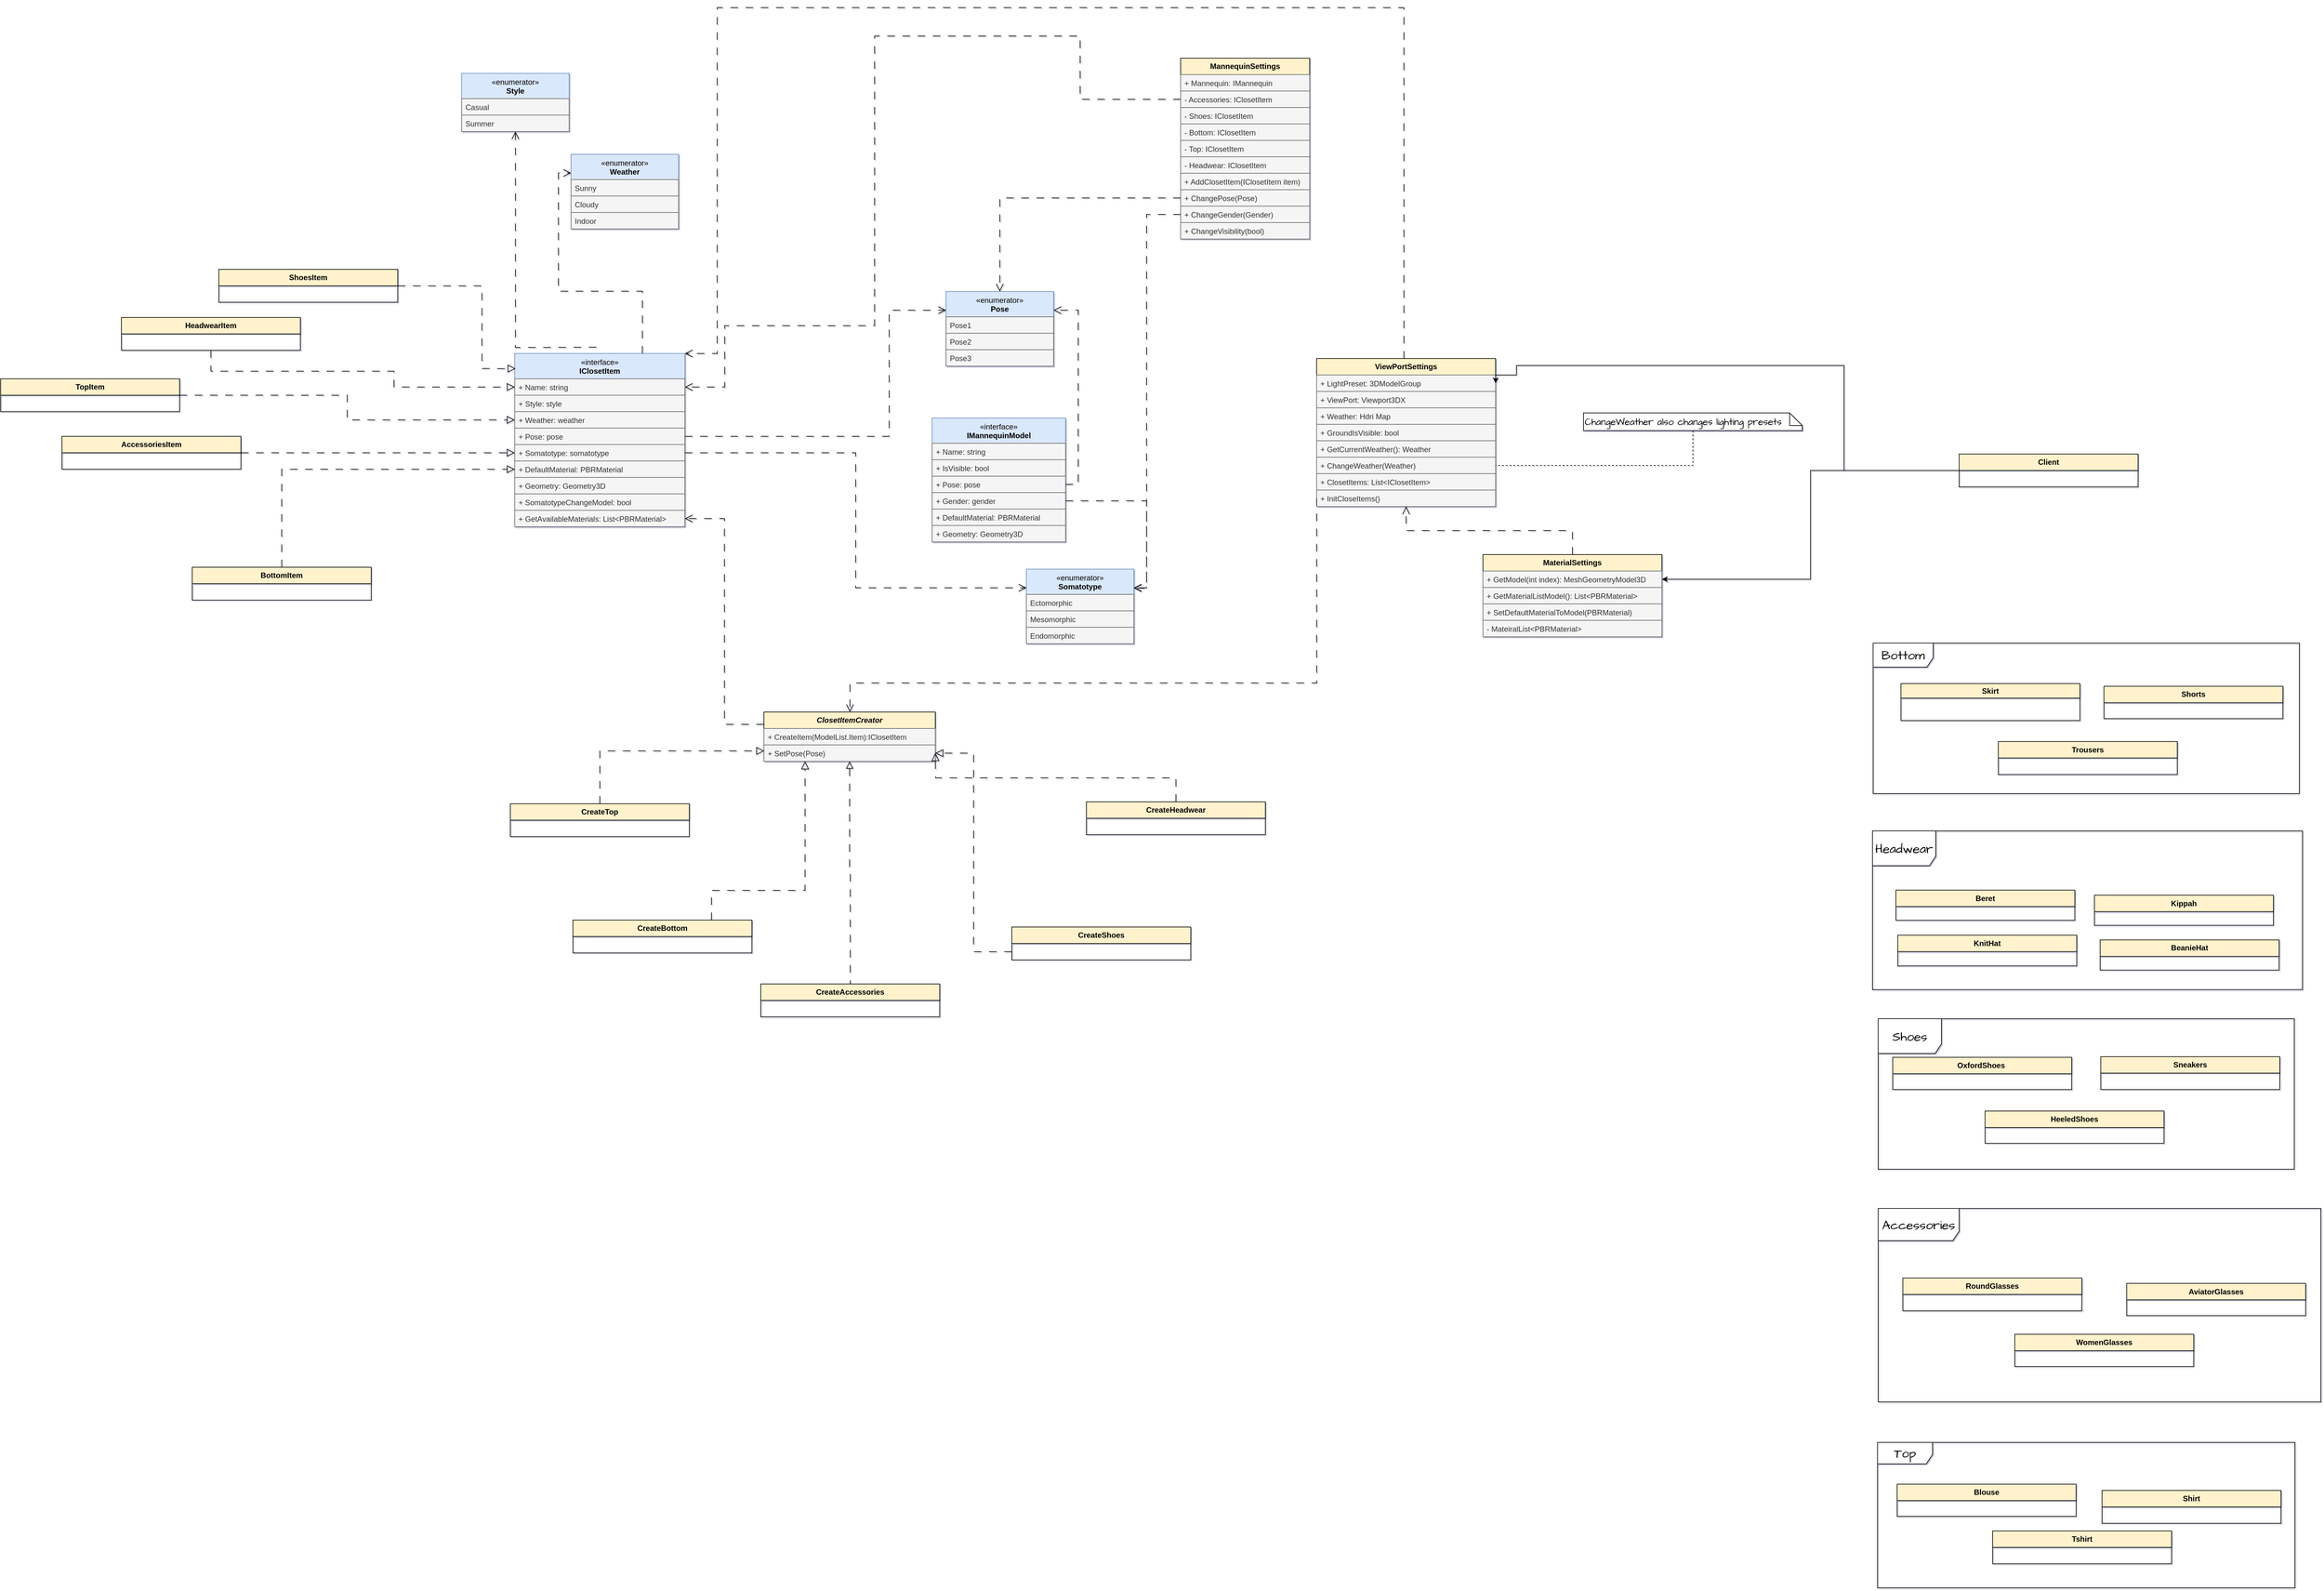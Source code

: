 <mxfile version="18.0.1" type="device"><diagram id="C5RBs43oDa-KdzZeNtuy" name="Page-1"><mxGraphModel dx="2365" dy="2771" grid="0" gridSize="10" guides="1" tooltips="1" connect="1" arrows="1" fold="1" page="1" pageScale="1" pageWidth="827" pageHeight="1169" math="0" shadow="1"><root><mxCell id="WIyWlLk6GJQsqaUBKTNV-0"/><mxCell id="WIyWlLk6GJQsqaUBKTNV-1" parent="WIyWlLk6GJQsqaUBKTNV-0"/><mxCell id="bXPwGOwYbhe5tsHWkETN-20" value="Top" style="shape=umlFrame;whiteSpace=wrap;html=1;pointerEvents=0;hachureGap=4;jiggle=2;curveFitting=1;fontFamily=Architects Daughter;fontSource=https%3A%2F%2Ffonts.googleapis.com%2Fcss%3Ffamily%3DArchitects%2BDaughter;fontSize=20;width=87;height=34;container=1;" parent="WIyWlLk6GJQsqaUBKTNV-1" vertex="1"><mxGeometry x="1653" y="489" width="660" height="230" as="geometry"><mxRectangle x="1653" y="489" width="62" height="28" as="alternateBounds"/></mxGeometry></mxCell><mxCell id="bXPwGOwYbhe5tsHWkETN-6" value="Shirt" style="swimlane;fontStyle=1;childLayout=stackLayout;horizontal=1;startSize=26;fillColor=#fff2cc;horizontalStack=0;resizeParent=1;resizeParentMax=0;resizeLast=0;collapsible=1;marginBottom=0;whiteSpace=wrap;html=1;strokeColor=#000000;rounded=0;curveFitting=1;jiggle=2;" parent="bXPwGOwYbhe5tsHWkETN-20" vertex="1"><mxGeometry x="355" y="76" width="283" height="52" as="geometry"/></mxCell><mxCell id="bXPwGOwYbhe5tsHWkETN-4" value="Blouse" style="swimlane;fontStyle=1;childLayout=stackLayout;horizontal=1;startSize=26;fillColor=#fff2cc;horizontalStack=0;resizeParent=1;resizeParentMax=0;resizeLast=0;collapsible=1;marginBottom=0;whiteSpace=wrap;html=1;strokeColor=#000000;rounded=0;curveFitting=1;jiggle=2;" parent="bXPwGOwYbhe5tsHWkETN-20" vertex="1"><mxGeometry x="31" y="66" width="283" height="51" as="geometry"/></mxCell><mxCell id="6nGw5uT48oFZn6uwhF8p-34" value="Tshirt" style="swimlane;fontStyle=1;childLayout=stackLayout;horizontal=1;startSize=26;fillColor=#fff2cc;horizontalStack=0;resizeParent=1;resizeParentMax=0;resizeLast=0;collapsible=1;marginBottom=0;whiteSpace=wrap;html=1;strokeColor=#000000;rounded=0;curveFitting=1;jiggle=2;" parent="bXPwGOwYbhe5tsHWkETN-20" vertex="1"><mxGeometry x="182" y="140" width="283" height="52" as="geometry"/></mxCell><mxCell id="bXPwGOwYbhe5tsHWkETN-22" value="Headwear" style="shape=umlFrame;whiteSpace=wrap;html=1;pointerEvents=0;hachureGap=4;jiggle=2;curveFitting=1;fontFamily=Architects Daughter;fontSource=https%3A%2F%2Ffonts.googleapis.com%2Fcss%3Ffamily%3DArchitects%2BDaughter;fontSize=20;width=100;height=55;container=1;" parent="WIyWlLk6GJQsqaUBKTNV-1" vertex="1"><mxGeometry x="1645" y="-478" width="680" height="251" as="geometry"><mxRectangle x="1645" y="-478" width="119" height="28" as="alternateBounds"/></mxGeometry></mxCell><mxCell id="bXPwGOwYbhe5tsHWkETN-12" value="Beret" style="swimlane;fontStyle=1;childLayout=stackLayout;horizontal=1;startSize=26;fillColor=#fff2cc;horizontalStack=0;resizeParent=1;resizeParentMax=0;resizeLast=0;collapsible=1;marginBottom=0;whiteSpace=wrap;html=1;strokeColor=#000000;rounded=0;curveFitting=1;jiggle=2;" parent="bXPwGOwYbhe5tsHWkETN-22" vertex="1"><mxGeometry x="37" y="93.657" width="283" height="47.765" as="geometry"/></mxCell><mxCell id="bXPwGOwYbhe5tsHWkETN-15" value="Kippah" style="swimlane;fontStyle=1;childLayout=stackLayout;horizontal=1;startSize=26;fillColor=#fff2cc;horizontalStack=0;resizeParent=1;resizeParentMax=0;resizeLast=0;collapsible=1;marginBottom=0;whiteSpace=wrap;html=1;strokeColor=#000000;rounded=0;curveFitting=1;jiggle=2;" parent="bXPwGOwYbhe5tsHWkETN-22" vertex="1"><mxGeometry x="351" y="101.618" width="283" height="47.765" as="geometry"/></mxCell><mxCell id="bXPwGOwYbhe5tsHWkETN-14" value="BeanieHat" style="swimlane;fontStyle=1;childLayout=stackLayout;horizontal=1;startSize=26;fillColor=#fff2cc;horizontalStack=0;resizeParent=1;resizeParentMax=0;resizeLast=0;collapsible=1;marginBottom=0;whiteSpace=wrap;html=1;strokeColor=#000000;rounded=0;curveFitting=1;jiggle=2;" parent="bXPwGOwYbhe5tsHWkETN-22" vertex="1"><mxGeometry x="360" y="172.328" width="283" height="47.765" as="geometry"/></mxCell><mxCell id="bXPwGOwYbhe5tsHWkETN-13" value="KnitHat" style="swimlane;fontStyle=1;childLayout=stackLayout;horizontal=1;startSize=26;fillColor=#fff2cc;horizontalStack=0;resizeParent=1;resizeParentMax=0;resizeLast=0;collapsible=1;marginBottom=0;whiteSpace=wrap;html=1;strokeColor=#000000;rounded=0;curveFitting=1;jiggle=2;" parent="bXPwGOwYbhe5tsHWkETN-22" vertex="1"><mxGeometry x="40" y="164.836" width="283" height="48.701" as="geometry"/></mxCell><mxCell id="i2zaKPNghCUGPUHg-qWy-0" value="Shoes" style="shape=umlFrame;whiteSpace=wrap;html=1;pointerEvents=0;hachureGap=4;jiggle=2;curveFitting=1;fontFamily=Architects Daughter;fontSource=https%3A%2F%2Ffonts.googleapis.com%2Fcss%3Ffamily%3DArchitects%2BDaughter;fontSize=20;width=100;height=55;container=1;" parent="WIyWlLk6GJQsqaUBKTNV-1" vertex="1"><mxGeometry x="1654" y="-181" width="658" height="238" as="geometry"><mxRectangle x="1654" y="-181" width="82" height="28" as="alternateBounds"/></mxGeometry></mxCell><mxCell id="bXPwGOwYbhe5tsHWkETN-17" value="OxfordShoes&amp;nbsp;" style="swimlane;fontStyle=1;childLayout=stackLayout;horizontal=1;startSize=26;fillColor=#fff2cc;horizontalStack=0;resizeParent=1;resizeParentMax=0;resizeLast=0;collapsible=1;marginBottom=0;whiteSpace=wrap;html=1;strokeColor=#000000;rounded=0;curveFitting=1;jiggle=2;" parent="i2zaKPNghCUGPUHg-qWy-0" vertex="1"><mxGeometry x="23" y="61" width="283" height="51" as="geometry"/></mxCell><mxCell id="bXPwGOwYbhe5tsHWkETN-10" value="HeeledShoes" style="swimlane;fontStyle=1;childLayout=stackLayout;horizontal=1;startSize=26;fillColor=#fff2cc;horizontalStack=0;resizeParent=1;resizeParentMax=0;resizeLast=0;collapsible=1;marginBottom=0;whiteSpace=wrap;html=1;strokeColor=#000000;rounded=0;curveFitting=1;jiggle=2;" parent="i2zaKPNghCUGPUHg-qWy-0" vertex="1"><mxGeometry x="169" y="146" width="283" height="51" as="geometry"/></mxCell><mxCell id="bXPwGOwYbhe5tsHWkETN-16" value="Sneakers" style="swimlane;fontStyle=1;childLayout=stackLayout;horizontal=1;startSize=26;fillColor=#fff2cc;horizontalStack=0;resizeParent=1;resizeParentMax=0;resizeLast=0;collapsible=1;marginBottom=0;whiteSpace=wrap;html=1;strokeColor=#000000;rounded=0;curveFitting=1;jiggle=2;" parent="i2zaKPNghCUGPUHg-qWy-0" vertex="1"><mxGeometry x="352" y="60" width="283" height="52" as="geometry"/></mxCell><mxCell id="i2zaKPNghCUGPUHg-qWy-1" value="Accessories" style="shape=umlFrame;whiteSpace=wrap;html=1;pointerEvents=0;hachureGap=4;jiggle=2;curveFitting=1;fontFamily=Architects Daughter;fontSource=https%3A%2F%2Ffonts.googleapis.com%2Fcss%3Ffamily%3DArchitects%2BDaughter;fontSize=20;width=128;height=51;container=1;" parent="WIyWlLk6GJQsqaUBKTNV-1" vertex="1"><mxGeometry x="1654" y="119" width="700" height="306" as="geometry"><mxRectangle x="1654" y="119" width="142" height="28" as="alternateBounds"/></mxGeometry></mxCell><mxCell id="bXPwGOwYbhe5tsHWkETN-18" value="AviatorGlasses" style="swimlane;fontStyle=1;childLayout=stackLayout;horizontal=1;startSize=26;fillColor=#fff2cc;horizontalStack=0;resizeParent=1;resizeParentMax=0;resizeLast=0;collapsible=1;marginBottom=0;whiteSpace=wrap;html=1;strokeColor=#000000;rounded=0;curveFitting=1;jiggle=2;" parent="i2zaKPNghCUGPUHg-qWy-1" vertex="1"><mxGeometry x="393" y="118.5" width="283" height="51" as="geometry"/></mxCell><mxCell id="bXPwGOwYbhe5tsHWkETN-19" value="RoundGlasses" style="swimlane;fontStyle=1;childLayout=stackLayout;horizontal=1;startSize=26;fillColor=#fff2cc;horizontalStack=0;resizeParent=1;resizeParentMax=0;resizeLast=0;collapsible=1;marginBottom=0;whiteSpace=wrap;html=1;strokeColor=#000000;rounded=0;curveFitting=1;jiggle=2;" parent="i2zaKPNghCUGPUHg-qWy-1" vertex="1"><mxGeometry x="39" y="110" width="283" height="52" as="geometry"/></mxCell><mxCell id="bXPwGOwYbhe5tsHWkETN-11" value="WomenGlasses" style="swimlane;fontStyle=1;childLayout=stackLayout;horizontal=1;startSize=26;fillColor=#fff2cc;horizontalStack=0;resizeParent=1;resizeParentMax=0;resizeLast=0;collapsible=1;marginBottom=0;whiteSpace=wrap;html=1;strokeColor=#000000;rounded=0;curveFitting=1;jiggle=2;" parent="i2zaKPNghCUGPUHg-qWy-1" vertex="1"><mxGeometry x="216" y="199" width="283" height="51" as="geometry"/></mxCell><mxCell id="bXPwGOwYbhe5tsHWkETN-21" value="Bottom" style="shape=umlFrame;whiteSpace=wrap;html=1;pointerEvents=0;hachureGap=4;jiggle=2;curveFitting=1;fontFamily=Architects Daughter;fontSource=https%3A%2F%2Ffonts.googleapis.com%2Fcss%3Ffamily%3DArchitects%2BDaughter;fontSize=20;width=95;height=38;container=1;" parent="WIyWlLk6GJQsqaUBKTNV-1" vertex="1"><mxGeometry x="1646" y="-775" width="674" height="238" as="geometry"><mxRectangle x="1646" y="-775" width="95" height="28" as="alternateBounds"/></mxGeometry></mxCell><mxCell id="6nGw5uT48oFZn6uwhF8p-38" value="Skirt" style="swimlane;fontStyle=1;childLayout=stackLayout;horizontal=1;startSize=23;fillColor=#fff2cc;horizontalStack=0;resizeParent=1;resizeParentMax=0;resizeLast=0;collapsible=1;marginBottom=0;whiteSpace=wrap;html=1;strokeColor=#000000;rounded=0;curveFitting=1;jiggle=2;" parent="bXPwGOwYbhe5tsHWkETN-21" vertex="1"><mxGeometry x="44" y="64" width="283" height="58.51" as="geometry"/></mxCell><mxCell id="bXPwGOwYbhe5tsHWkETN-1" value="Shorts" style="swimlane;fontStyle=1;childLayout=stackLayout;horizontal=1;startSize=26;fillColor=#fff2cc;horizontalStack=0;resizeParent=1;resizeParentMax=0;resizeLast=0;collapsible=1;marginBottom=0;whiteSpace=wrap;html=1;strokeColor=#000000;rounded=0;curveFitting=1;jiggle=2;" parent="bXPwGOwYbhe5tsHWkETN-21" vertex="1"><mxGeometry x="365" y="68.287" width="283" height="51.215" as="geometry"/></mxCell><mxCell id="bXPwGOwYbhe5tsHWkETN-8" value="Trousers" style="swimlane;fontStyle=1;childLayout=stackLayout;horizontal=1;startSize=26;fillColor=#fff2cc;horizontalStack=0;resizeParent=1;resizeParentMax=0;resizeLast=0;collapsible=1;marginBottom=0;whiteSpace=wrap;html=1;strokeColor=#000000;rounded=0;curveFitting=1;jiggle=2;" parent="bXPwGOwYbhe5tsHWkETN-21" vertex="1"><mxGeometry x="198" y="155.654" width="283" height="52.219" as="geometry"/></mxCell><mxCell id="nQiGoIswiCYzwuLaW1Vb-15" value="&lt;span style=&quot;font-weight: normal;&quot;&gt;«interface»&lt;br&gt;&lt;/span&gt;IClosetItem" style="swimlane;fontStyle=1;align=center;verticalAlign=top;childLayout=stackLayout;horizontal=1;startSize=40;horizontalStack=0;resizeParent=1;resizeParentMax=0;resizeLast=0;collapsible=1;marginBottom=0;whiteSpace=wrap;html=1;fillColor=#dae8fc;strokeColor=#6c8ebf;rounded=0;curveFitting=1;jiggle=2;" parent="WIyWlLk6GJQsqaUBKTNV-1" vertex="1"><mxGeometry x="-502" y="-1233" width="269" height="274" as="geometry"/></mxCell><mxCell id="nQiGoIswiCYzwuLaW1Vb-16" value="+ Name: string" style="text;strokeColor=#666666;fillColor=#f5f5f5;align=left;verticalAlign=top;spacingLeft=4;spacingRight=4;overflow=hidden;rotatable=0;points=[[0,0.5],[1,0.5]];portConstraint=eastwest;whiteSpace=wrap;html=1;fontColor=#333333;rounded=0;curveFitting=1;jiggle=2;" parent="nQiGoIswiCYzwuLaW1Vb-15" vertex="1"><mxGeometry y="40" width="269" height="26" as="geometry"/></mxCell><mxCell id="nQiGoIswiCYzwuLaW1Vb-21" value="+ Style: style" style="text;strokeColor=#666666;fillColor=#f5f5f5;align=left;verticalAlign=top;spacingLeft=4;spacingRight=4;overflow=hidden;rotatable=0;points=[[0,0.5],[1,0.5]];portConstraint=eastwest;whiteSpace=wrap;html=1;fontColor=#333333;rounded=0;curveFitting=1;jiggle=2;" parent="nQiGoIswiCYzwuLaW1Vb-15" vertex="1"><mxGeometry y="66" width="269" height="26" as="geometry"/></mxCell><mxCell id="nQiGoIswiCYzwuLaW1Vb-22" value="+ Weather: weather" style="text;strokeColor=#666666;fillColor=#f5f5f5;align=left;verticalAlign=top;spacingLeft=4;spacingRight=4;overflow=hidden;rotatable=0;points=[[0,0.5],[1,0.5]];portConstraint=eastwest;whiteSpace=wrap;html=1;fontColor=#333333;rounded=0;curveFitting=1;jiggle=2;" parent="nQiGoIswiCYzwuLaW1Vb-15" vertex="1"><mxGeometry y="92" width="269" height="26" as="geometry"/></mxCell><mxCell id="jHjDAtGt_7D8QWrvtiVe-77" value="+ Pose: pose" style="text;strokeColor=#666666;fillColor=#f5f5f5;align=left;verticalAlign=top;spacingLeft=4;spacingRight=4;overflow=hidden;rotatable=0;points=[[0,0.5],[1,0.5]];portConstraint=eastwest;whiteSpace=wrap;html=1;fontColor=#333333;rounded=0;curveFitting=1;jiggle=2;" parent="nQiGoIswiCYzwuLaW1Vb-15" vertex="1"><mxGeometry y="118" width="269" height="26" as="geometry"/></mxCell><mxCell id="jHjDAtGt_7D8QWrvtiVe-79" value="+ Somatotype: somatotype" style="text;strokeColor=#666666;fillColor=#f5f5f5;align=left;verticalAlign=top;spacingLeft=4;spacingRight=4;overflow=hidden;rotatable=0;points=[[0,0.5],[1,0.5]];portConstraint=eastwest;whiteSpace=wrap;html=1;fontColor=#333333;rounded=0;curveFitting=1;jiggle=2;" parent="nQiGoIswiCYzwuLaW1Vb-15" vertex="1"><mxGeometry y="144" width="269" height="26" as="geometry"/></mxCell><mxCell id="nQiGoIswiCYzwuLaW1Vb-19" value="+ DefaultMaterial: PBRMaterial" style="text;strokeColor=#666666;fillColor=#f5f5f5;align=left;verticalAlign=top;spacingLeft=4;spacingRight=4;overflow=hidden;rotatable=0;points=[[0,0.5],[1,0.5]];portConstraint=eastwest;whiteSpace=wrap;html=1;fontColor=#333333;rounded=0;curveFitting=1;jiggle=2;" parent="nQiGoIswiCYzwuLaW1Vb-15" vertex="1"><mxGeometry y="170" width="269" height="26" as="geometry"/></mxCell><mxCell id="nQiGoIswiCYzwuLaW1Vb-20" value="+ Geometry: Geometry3D" style="text;strokeColor=#666666;fillColor=#f5f5f5;align=left;verticalAlign=top;spacingLeft=4;spacingRight=4;overflow=hidden;rotatable=0;points=[[0,0.5],[1,0.5]];portConstraint=eastwest;whiteSpace=wrap;html=1;fontColor=#333333;rounded=0;curveFitting=1;jiggle=2;" parent="nQiGoIswiCYzwuLaW1Vb-15" vertex="1"><mxGeometry y="196" width="269" height="26" as="geometry"/></mxCell><mxCell id="sCuKNBPoir9cE6dmynwa-1" value="+ SomatotypeChangeModel: bool" style="text;strokeColor=#666666;fillColor=#f5f5f5;align=left;verticalAlign=top;spacingLeft=4;spacingRight=4;overflow=hidden;rotatable=0;points=[[0,0.5],[1,0.5]];portConstraint=eastwest;whiteSpace=wrap;html=1;fontColor=#333333;rounded=0;curveFitting=1;jiggle=2;" parent="nQiGoIswiCYzwuLaW1Vb-15" vertex="1"><mxGeometry y="222" width="269" height="26" as="geometry"/></mxCell><mxCell id="sCuKNBPoir9cE6dmynwa-0" value="+ GetAvailableMaterials: List&amp;lt;PBRMaterial&amp;gt;" style="text;strokeColor=#666666;fillColor=#f5f5f5;align=left;verticalAlign=top;spacingLeft=4;spacingRight=4;overflow=hidden;rotatable=0;points=[[0,0.5],[1,0.5]];portConstraint=eastwest;whiteSpace=wrap;html=1;fontColor=#333333;rounded=0;curveFitting=1;jiggle=2;" parent="nQiGoIswiCYzwuLaW1Vb-15" vertex="1"><mxGeometry y="248" width="269" height="26" as="geometry"/></mxCell><mxCell id="nQiGoIswiCYzwuLaW1Vb-32" value="&lt;span style=&quot;font-weight: normal;&quot;&gt;«interface»&lt;br&gt;&lt;/span&gt;IMannequinModel" style="swimlane;fontStyle=1;align=center;verticalAlign=top;childLayout=stackLayout;horizontal=1;startSize=40;horizontalStack=0;resizeParent=1;resizeParentMax=0;resizeLast=0;collapsible=1;marginBottom=0;whiteSpace=wrap;html=1;fillColor=#dae8fc;strokeColor=#6c8ebf;rounded=0;curveFitting=1;jiggle=2;" parent="WIyWlLk6GJQsqaUBKTNV-1" vertex="1"><mxGeometry x="158" y="-1131" width="211" height="196" as="geometry"/></mxCell><mxCell id="nQiGoIswiCYzwuLaW1Vb-33" value="+ Name: string" style="text;strokeColor=#666666;fillColor=#f5f5f5;align=left;verticalAlign=top;spacingLeft=4;spacingRight=4;overflow=hidden;rotatable=0;points=[[0,0.5],[1,0.5]];portConstraint=eastwest;whiteSpace=wrap;html=1;fontColor=#333333;rounded=0;curveFitting=1;jiggle=2;" parent="nQiGoIswiCYzwuLaW1Vb-32" vertex="1"><mxGeometry y="40" width="211" height="26" as="geometry"/></mxCell><mxCell id="jHjDAtGt_7D8QWrvtiVe-72" value="+ IsVisible: bool" style="text;strokeColor=#666666;fillColor=#f5f5f5;align=left;verticalAlign=top;spacingLeft=4;spacingRight=4;overflow=hidden;rotatable=0;points=[[0,0.5],[1,0.5]];portConstraint=eastwest;whiteSpace=wrap;html=1;fontColor=#333333;rounded=0;curveFitting=1;jiggle=2;" parent="nQiGoIswiCYzwuLaW1Vb-32" vertex="1"><mxGeometry y="66" width="211" height="26" as="geometry"/></mxCell><mxCell id="jHjDAtGt_7D8QWrvtiVe-78" value="+ Pose: pose" style="text;strokeColor=#666666;fillColor=#f5f5f5;align=left;verticalAlign=top;spacingLeft=4;spacingRight=4;overflow=hidden;rotatable=0;points=[[0,0.5],[1,0.5]];portConstraint=eastwest;whiteSpace=wrap;html=1;fontColor=#333333;rounded=0;curveFitting=1;jiggle=2;" parent="nQiGoIswiCYzwuLaW1Vb-32" vertex="1"><mxGeometry y="92" width="211" height="26" as="geometry"/></mxCell><mxCell id="nQiGoIswiCYzwuLaW1Vb-39" value="+ Gender: gender" style="text;strokeColor=#666666;fillColor=#f5f5f5;align=left;verticalAlign=top;spacingLeft=4;spacingRight=4;overflow=hidden;rotatable=0;points=[[0,0.5],[1,0.5]];portConstraint=eastwest;whiteSpace=wrap;html=1;fontColor=#333333;rounded=0;curveFitting=1;jiggle=2;" parent="nQiGoIswiCYzwuLaW1Vb-32" vertex="1"><mxGeometry y="118" width="211" height="26" as="geometry"/></mxCell><mxCell id="6nGw5uT48oFZn6uwhF8p-19" value="+ DefaultMaterial: PBRMaterial" style="text;strokeColor=#666666;fillColor=#f5f5f5;align=left;verticalAlign=top;spacingLeft=4;spacingRight=4;overflow=hidden;rotatable=0;points=[[0,0.5],[1,0.5]];portConstraint=eastwest;whiteSpace=wrap;html=1;fontColor=#333333;rounded=0;curveFitting=1;jiggle=2;" parent="nQiGoIswiCYzwuLaW1Vb-32" vertex="1"><mxGeometry y="144" width="211" height="26" as="geometry"/></mxCell><mxCell id="6nGw5uT48oFZn6uwhF8p-18" value="+ Geometry: Geometry3D" style="text;strokeColor=#666666;fillColor=#f5f5f5;align=left;verticalAlign=top;spacingLeft=4;spacingRight=4;overflow=hidden;rotatable=0;points=[[0,0.5],[1,0.5]];portConstraint=eastwest;whiteSpace=wrap;html=1;fontColor=#333333;rounded=0;curveFitting=1;jiggle=2;" parent="nQiGoIswiCYzwuLaW1Vb-32" vertex="1"><mxGeometry y="170" width="211" height="26" as="geometry"/></mxCell><mxCell id="nQiGoIswiCYzwuLaW1Vb-40" value="&lt;span style=&quot;font-weight: normal;&quot;&gt;«enumerator»&lt;br&gt;&lt;/span&gt;Somatotype" style="swimlane;fontStyle=1;align=center;verticalAlign=top;childLayout=stackLayout;horizontal=1;startSize=40;horizontalStack=0;resizeParent=1;resizeParentMax=0;resizeLast=0;collapsible=1;marginBottom=0;whiteSpace=wrap;html=1;fillColor=#dae8fc;strokeColor=#6c8ebf;rounded=0;curveFitting=1;jiggle=2;" parent="WIyWlLk6GJQsqaUBKTNV-1" vertex="1"><mxGeometry x="307" y="-892" width="170" height="118" as="geometry"/></mxCell><mxCell id="nQiGoIswiCYzwuLaW1Vb-41" value="Ectomorphic" style="text;strokeColor=#666666;fillColor=#f5f5f5;align=left;verticalAlign=top;spacingLeft=4;spacingRight=4;overflow=hidden;rotatable=0;points=[[0,0.5],[1,0.5]];portConstraint=eastwest;whiteSpace=wrap;html=1;fontColor=#333333;rounded=0;curveFitting=1;jiggle=2;" parent="nQiGoIswiCYzwuLaW1Vb-40" vertex="1"><mxGeometry y="40" width="170" height="26" as="geometry"/></mxCell><mxCell id="nQiGoIswiCYzwuLaW1Vb-43" value="Mesomorphic" style="text;strokeColor=#666666;fillColor=#f5f5f5;align=left;verticalAlign=top;spacingLeft=4;spacingRight=4;overflow=hidden;rotatable=0;points=[[0,0.5],[1,0.5]];portConstraint=eastwest;whiteSpace=wrap;html=1;fontColor=#333333;rounded=0;curveFitting=1;jiggle=2;" parent="nQiGoIswiCYzwuLaW1Vb-40" vertex="1"><mxGeometry y="66" width="170" height="26" as="geometry"/></mxCell><mxCell id="nQiGoIswiCYzwuLaW1Vb-44" value="Endomorphic" style="text;strokeColor=#666666;fillColor=#f5f5f5;align=left;verticalAlign=top;spacingLeft=4;spacingRight=4;overflow=hidden;rotatable=0;points=[[0,0.5],[1,0.5]];portConstraint=eastwest;whiteSpace=wrap;html=1;fontColor=#333333;rounded=0;curveFitting=1;jiggle=2;" parent="nQiGoIswiCYzwuLaW1Vb-40" vertex="1"><mxGeometry y="92" width="170" height="26" as="geometry"/></mxCell><mxCell id="jHjDAtGt_7D8QWrvtiVe-73" value="&lt;span style=&quot;font-weight: normal;&quot;&gt;«enumerator»&lt;br&gt;&lt;/span&gt;Pose" style="swimlane;fontStyle=1;align=center;verticalAlign=top;childLayout=stackLayout;horizontal=1;startSize=40;horizontalStack=0;resizeParent=1;resizeParentMax=0;resizeLast=0;collapsible=1;marginBottom=0;whiteSpace=wrap;html=1;fillColor=#dae8fc;strokeColor=#6c8ebf;rounded=0;curveFitting=1;jiggle=2;" parent="WIyWlLk6GJQsqaUBKTNV-1" vertex="1"><mxGeometry x="180" y="-1331" width="170" height="118" as="geometry"/></mxCell><mxCell id="jHjDAtGt_7D8QWrvtiVe-74" value="Pose1" style="text;strokeColor=#666666;fillColor=#f5f5f5;align=left;verticalAlign=top;spacingLeft=4;spacingRight=4;overflow=hidden;rotatable=0;points=[[0,0.5],[1,0.5]];portConstraint=eastwest;whiteSpace=wrap;html=1;fontColor=#333333;rounded=0;curveFitting=1;jiggle=2;" parent="jHjDAtGt_7D8QWrvtiVe-73" vertex="1"><mxGeometry y="40" width="170" height="26" as="geometry"/></mxCell><mxCell id="jHjDAtGt_7D8QWrvtiVe-75" value="Pose2" style="text;strokeColor=#666666;fillColor=#f5f5f5;align=left;verticalAlign=top;spacingLeft=4;spacingRight=4;overflow=hidden;rotatable=0;points=[[0,0.5],[1,0.5]];portConstraint=eastwest;whiteSpace=wrap;html=1;fontColor=#333333;rounded=0;curveFitting=1;jiggle=2;" parent="jHjDAtGt_7D8QWrvtiVe-73" vertex="1"><mxGeometry y="66" width="170" height="26" as="geometry"/></mxCell><mxCell id="jHjDAtGt_7D8QWrvtiVe-76" value="Pose3&lt;br&gt;" style="text;strokeColor=#666666;fillColor=#f5f5f5;align=left;verticalAlign=top;spacingLeft=4;spacingRight=4;overflow=hidden;rotatable=0;points=[[0,0.5],[1,0.5]];portConstraint=eastwest;whiteSpace=wrap;html=1;fontColor=#333333;rounded=0;curveFitting=1;jiggle=2;" parent="jHjDAtGt_7D8QWrvtiVe-73" vertex="1"><mxGeometry y="92" width="170" height="26" as="geometry"/></mxCell><mxCell id="6nGw5uT48oFZn6uwhF8p-32" style="edgeStyle=orthogonalEdgeStyle;rounded=0;hachureGap=4;jiggle=2;curveFitting=1;orthogonalLoop=1;jettySize=auto;html=1;fontFamily=Architects Daughter;fontSource=https%3A%2F%2Ffonts.googleapis.com%2Fcss%3Ffamily%3DArchitects%2BDaughter;fontSize=16;endArrow=open;dashed=1;endFill=0;endSize=10;dashPattern=12 12;targetPerimeterSpacing=0;" parent="WIyWlLk6GJQsqaUBKTNV-1" target="sCuKNBPoir9cE6dmynwa-11" edge="1"><mxGeometry relative="1" as="geometry"><mxPoint x="-373" y="-1243" as="sourcePoint"/></mxGeometry></mxCell><mxCell id="sCuKNBPoir9cE6dmynwa-11" value="&lt;span style=&quot;font-weight: normal;&quot;&gt;«enumerator»&lt;br&gt;&lt;/span&gt;Style" style="swimlane;fontStyle=1;align=center;verticalAlign=top;childLayout=stackLayout;horizontal=1;startSize=40;horizontalStack=0;resizeParent=1;resizeParentMax=0;resizeLast=0;collapsible=1;marginBottom=0;whiteSpace=wrap;html=1;fillColor=#dae8fc;strokeColor=#6c8ebf;rounded=0;curveFitting=1;jiggle=2;" parent="WIyWlLk6GJQsqaUBKTNV-1" vertex="1"><mxGeometry x="-586" y="-1676" width="170" height="92" as="geometry"/></mxCell><mxCell id="sCuKNBPoir9cE6dmynwa-12" value="Casual" style="text;strokeColor=#666666;fillColor=#f5f5f5;align=left;verticalAlign=top;spacingLeft=4;spacingRight=4;overflow=hidden;rotatable=0;points=[[0,0.5],[1,0.5]];portConstraint=eastwest;whiteSpace=wrap;html=1;fontColor=#333333;rounded=0;curveFitting=1;jiggle=2;" parent="sCuKNBPoir9cE6dmynwa-11" vertex="1"><mxGeometry y="40" width="170" height="26" as="geometry"/></mxCell><mxCell id="sCuKNBPoir9cE6dmynwa-13" value="Summer" style="text;strokeColor=#666666;fillColor=#f5f5f5;align=left;verticalAlign=top;spacingLeft=4;spacingRight=4;overflow=hidden;rotatable=0;points=[[0,0.5],[1,0.5]];portConstraint=eastwest;whiteSpace=wrap;html=1;fontColor=#333333;rounded=0;curveFitting=1;jiggle=2;" parent="sCuKNBPoir9cE6dmynwa-11" vertex="1"><mxGeometry y="66" width="170" height="26" as="geometry"/></mxCell><mxCell id="nQiGoIswiCYzwuLaW1Vb-45" style="edgeStyle=orthogonalEdgeStyle;rounded=0;orthogonalLoop=1;jettySize=auto;html=1;entryX=1;entryY=0.25;entryDx=0;entryDy=0;dashed=1;endArrow=open;endFill=0;endSize=10;curveFitting=1;jiggle=2;fontSize=16;fontFamily=Architects Daughter;hachureGap=4;fontSource=https%3A%2F%2Ffonts.googleapis.com%2Fcss%3Ffamily%3DArchitects%2BDaughter;dashPattern=12 12;targetPerimeterSpacing=0;" parent="WIyWlLk6GJQsqaUBKTNV-1" source="nQiGoIswiCYzwuLaW1Vb-39" target="nQiGoIswiCYzwuLaW1Vb-40" edge="1"><mxGeometry relative="1" as="geometry"/></mxCell><mxCell id="jHjDAtGt_7D8QWrvtiVe-1" value="MannequinSettings" style="swimlane;fontStyle=1;childLayout=stackLayout;horizontal=1;startSize=26;fillColor=#fff2cc;horizontalStack=0;resizeParent=1;resizeParentMax=0;resizeLast=0;collapsible=1;marginBottom=0;whiteSpace=wrap;html=1;strokeColor=#000000;rounded=0;curveFitting=1;jiggle=2;" parent="WIyWlLk6GJQsqaUBKTNV-1" vertex="1"><mxGeometry x="551" y="-1700" width="204" height="286" as="geometry"/></mxCell><mxCell id="jHjDAtGt_7D8QWrvtiVe-2" value="+ Mannequin: IMannequin" style="text;strokeColor=#666666;fillColor=#f5f5f5;align=left;verticalAlign=top;spacingLeft=4;spacingRight=4;overflow=hidden;rotatable=0;points=[[0,0.5],[1,0.5]];portConstraint=eastwest;whiteSpace=wrap;html=1;fontColor=#333333;rounded=0;curveFitting=1;jiggle=2;" parent="jHjDAtGt_7D8QWrvtiVe-1" vertex="1"><mxGeometry y="26" width="204" height="26" as="geometry"/></mxCell><mxCell id="nQiGoIswiCYzwuLaW1Vb-50" value="- Accessories: IClosetItem" style="text;strokeColor=#666666;fillColor=#f5f5f5;align=left;verticalAlign=top;spacingLeft=4;spacingRight=4;overflow=hidden;rotatable=0;points=[[0,0.5],[1,0.5]];portConstraint=eastwest;whiteSpace=wrap;html=1;fontColor=#333333;rounded=0;curveFitting=1;jiggle=2;" parent="jHjDAtGt_7D8QWrvtiVe-1" vertex="1"><mxGeometry y="52" width="204" height="26" as="geometry"/></mxCell><mxCell id="nQiGoIswiCYzwuLaW1Vb-49" value="- Shoes: IClosetItem" style="text;strokeColor=#666666;fillColor=#f5f5f5;align=left;verticalAlign=top;spacingLeft=4;spacingRight=4;overflow=hidden;rotatable=0;points=[[0,0.5],[1,0.5]];portConstraint=eastwest;whiteSpace=wrap;html=1;fontColor=#333333;rounded=0;curveFitting=1;jiggle=2;" parent="jHjDAtGt_7D8QWrvtiVe-1" vertex="1"><mxGeometry y="78" width="204" height="26" as="geometry"/></mxCell><mxCell id="nQiGoIswiCYzwuLaW1Vb-48" value="- Bottom: IClosetItem" style="text;strokeColor=#666666;fillColor=#f5f5f5;align=left;verticalAlign=top;spacingLeft=4;spacingRight=4;overflow=hidden;rotatable=0;points=[[0,0.5],[1,0.5]];portConstraint=eastwest;whiteSpace=wrap;html=1;fontColor=#333333;rounded=0;curveFitting=1;jiggle=2;" parent="jHjDAtGt_7D8QWrvtiVe-1" vertex="1"><mxGeometry y="104" width="204" height="26" as="geometry"/></mxCell><mxCell id="nQiGoIswiCYzwuLaW1Vb-47" value="- Top: IClosetItem" style="text;strokeColor=#666666;fillColor=#f5f5f5;align=left;verticalAlign=top;spacingLeft=4;spacingRight=4;overflow=hidden;rotatable=0;points=[[0,0.5],[1,0.5]];portConstraint=eastwest;whiteSpace=wrap;html=1;fontColor=#333333;rounded=0;curveFitting=1;jiggle=2;" parent="jHjDAtGt_7D8QWrvtiVe-1" vertex="1"><mxGeometry y="130" width="204" height="26" as="geometry"/></mxCell><mxCell id="nQiGoIswiCYzwuLaW1Vb-46" value="- Headwear: IClosetItem" style="text;strokeColor=#666666;fillColor=#f5f5f5;align=left;verticalAlign=top;spacingLeft=4;spacingRight=4;overflow=hidden;rotatable=0;points=[[0,0.5],[1,0.5]];portConstraint=eastwest;whiteSpace=wrap;html=1;fontColor=#333333;rounded=0;curveFitting=1;jiggle=2;" parent="jHjDAtGt_7D8QWrvtiVe-1" vertex="1"><mxGeometry y="156" width="204" height="26" as="geometry"/></mxCell><mxCell id="jHjDAtGt_7D8QWrvtiVe-0" value="+ AddClosetItem(IClosetItem item)" style="text;strokeColor=#666666;fillColor=#f5f5f5;align=left;verticalAlign=top;spacingLeft=4;spacingRight=4;overflow=hidden;rotatable=0;points=[[0,0.5],[1,0.5]];portConstraint=eastwest;whiteSpace=wrap;html=1;fontColor=#333333;rounded=0;curveFitting=1;jiggle=2;" parent="jHjDAtGt_7D8QWrvtiVe-1" vertex="1"><mxGeometry y="182" width="204" height="26" as="geometry"/></mxCell><mxCell id="jHjDAtGt_7D8QWrvtiVe-3" value="+ ChangePose(Pose)" style="text;strokeColor=#666666;fillColor=#f5f5f5;align=left;verticalAlign=top;spacingLeft=4;spacingRight=4;overflow=hidden;rotatable=0;points=[[0,0.5],[1,0.5]];portConstraint=eastwest;whiteSpace=wrap;html=1;fontColor=#333333;rounded=0;curveFitting=1;jiggle=2;" parent="jHjDAtGt_7D8QWrvtiVe-1" vertex="1"><mxGeometry y="208" width="204" height="26" as="geometry"/></mxCell><mxCell id="jHjDAtGt_7D8QWrvtiVe-4" value="+ ChangeGender(Gender)" style="text;strokeColor=#666666;fillColor=#f5f5f5;align=left;verticalAlign=top;spacingLeft=4;spacingRight=4;overflow=hidden;rotatable=0;points=[[0,0.5],[1,0.5]];portConstraint=eastwest;whiteSpace=wrap;html=1;fontColor=#333333;rounded=0;curveFitting=1;jiggle=2;" parent="jHjDAtGt_7D8QWrvtiVe-1" vertex="1"><mxGeometry y="234" width="204" height="26" as="geometry"/></mxCell><mxCell id="jHjDAtGt_7D8QWrvtiVe-93" value="+ ChangeVisibility(bool)" style="text;strokeColor=#666666;fillColor=#f5f5f5;align=left;verticalAlign=top;spacingLeft=4;spacingRight=4;overflow=hidden;rotatable=0;points=[[0,0.5],[1,0.5]];portConstraint=eastwest;whiteSpace=wrap;html=1;fontColor=#333333;rounded=0;curveFitting=1;jiggle=2;" parent="jHjDAtGt_7D8QWrvtiVe-1" vertex="1"><mxGeometry y="260" width="204" height="26" as="geometry"/></mxCell><mxCell id="jHjDAtGt_7D8QWrvtiVe-80" style="rounded=0;orthogonalLoop=1;jettySize=auto;html=1;entryX=0;entryY=0.25;entryDx=0;entryDy=0;dashed=1;endArrow=open;endFill=0;endSize=10;edgeStyle=orthogonalEdgeStyle;curveFitting=1;jiggle=2;fontSize=16;fontFamily=Architects Daughter;hachureGap=4;fontSource=https%3A%2F%2Ffonts.googleapis.com%2Fcss%3Ffamily%3DArchitects%2BDaughter;dashPattern=12 12;targetPerimeterSpacing=0;" parent="WIyWlLk6GJQsqaUBKTNV-1" source="jHjDAtGt_7D8QWrvtiVe-79" target="nQiGoIswiCYzwuLaW1Vb-40" edge="1"><mxGeometry relative="1" as="geometry"><mxPoint x="181" y="-1080" as="sourcePoint"/><mxPoint x="51" y="-1135" as="targetPoint"/></mxGeometry></mxCell><mxCell id="jHjDAtGt_7D8QWrvtiVe-82" style="rounded=0;orthogonalLoop=1;jettySize=auto;html=1;entryX=0;entryY=0.25;entryDx=0;entryDy=0;dashed=1;endArrow=open;endFill=0;endSize=10;exitX=1;exitY=0.5;exitDx=0;exitDy=0;curveFitting=1;jiggle=2;fontSize=16;fontFamily=Architects Daughter;hachureGap=4;fontSource=https%3A%2F%2Ffonts.googleapis.com%2Fcss%3Ffamily%3DArchitects%2BDaughter;dashPattern=12 12;targetPerimeterSpacing=0;edgeStyle=orthogonalEdgeStyle;" parent="WIyWlLk6GJQsqaUBKTNV-1" source="jHjDAtGt_7D8QWrvtiVe-77" target="jHjDAtGt_7D8QWrvtiVe-73" edge="1"><mxGeometry relative="1" as="geometry"><mxPoint y="-1093" as="sourcePoint"/><mxPoint x="197" y="-1129" as="targetPoint"/><Array as="points"><mxPoint x="90" y="-1102"/><mxPoint x="90" y="-1302"/></Array></mxGeometry></mxCell><mxCell id="jHjDAtGt_7D8QWrvtiVe-84" style="edgeStyle=orthogonalEdgeStyle;rounded=0;orthogonalLoop=1;jettySize=auto;html=1;entryX=1;entryY=0.25;entryDx=0;entryDy=0;dashed=1;endArrow=open;endFill=0;endSize=10;exitX=1;exitY=0.5;exitDx=0;exitDy=0;curveFitting=1;jiggle=2;fontSize=16;fontFamily=Architects Daughter;hachureGap=4;fontSource=https%3A%2F%2Ffonts.googleapis.com%2Fcss%3Ffamily%3DArchitects%2BDaughter;dashPattern=12 12;targetPerimeterSpacing=0;" parent="WIyWlLk6GJQsqaUBKTNV-1" source="jHjDAtGt_7D8QWrvtiVe-78" target="jHjDAtGt_7D8QWrvtiVe-73" edge="1"><mxGeometry relative="1" as="geometry"><mxPoint x="497" y="-1083" as="sourcePoint"/><mxPoint x="367" y="-1138" as="targetPoint"/></mxGeometry></mxCell><mxCell id="i2zaKPNghCUGPUHg-qWy-32" style="edgeStyle=orthogonalEdgeStyle;rounded=0;orthogonalLoop=1;jettySize=auto;html=1;entryX=1;entryY=0;entryDx=0;entryDy=0;endArrow=open;fontSize=16;fontFamily=Architects Daughter;dashed=1;endFill=0;endSize=10;curveFitting=1;jiggle=2;hachureGap=4;fontSource=https%3A%2F%2Ffonts.googleapis.com%2Fcss%3Ffamily%3DArchitects%2BDaughter;dashPattern=12 12;targetPerimeterSpacing=0;" parent="WIyWlLk6GJQsqaUBKTNV-1" source="jHjDAtGt_7D8QWrvtiVe-85" target="nQiGoIswiCYzwuLaW1Vb-15" edge="1"><mxGeometry relative="1" as="geometry"><Array as="points"><mxPoint x="904" y="-1780"/><mxPoint x="-182" y="-1780"/><mxPoint x="-182" y="-1233"/></Array></mxGeometry></mxCell><mxCell id="jHjDAtGt_7D8QWrvtiVe-85" value="ViewPortSettings" style="swimlane;fontStyle=1;childLayout=stackLayout;horizontal=1;startSize=26;fillColor=#fff2cc;horizontalStack=0;resizeParent=1;resizeParentMax=0;resizeLast=0;collapsible=1;marginBottom=0;whiteSpace=wrap;html=1;strokeColor=#000000;rounded=0;curveFitting=1;jiggle=2;" parent="WIyWlLk6GJQsqaUBKTNV-1" vertex="1"><mxGeometry x="766" y="-1225" width="283" height="234" as="geometry"/></mxCell><mxCell id="jHjDAtGt_7D8QWrvtiVe-86" value="+ LightPreset: 3DModelGroup" style="text;strokeColor=#666666;fillColor=#f5f5f5;align=left;verticalAlign=top;spacingLeft=4;spacingRight=4;overflow=hidden;rotatable=0;points=[[0,0.5],[1,0.5]];portConstraint=eastwest;whiteSpace=wrap;html=1;fontColor=#333333;rounded=0;curveFitting=1;jiggle=2;" parent="jHjDAtGt_7D8QWrvtiVe-85" vertex="1"><mxGeometry y="26" width="283" height="26" as="geometry"/></mxCell><mxCell id="i2zaKPNghCUGPUHg-qWy-29" value="+ ViewPort:&amp;nbsp;Viewport3DX" style="text;strokeColor=#666666;fillColor=#f5f5f5;align=left;verticalAlign=top;spacingLeft=4;spacingRight=4;overflow=hidden;rotatable=0;points=[[0,0.5],[1,0.5]];portConstraint=eastwest;whiteSpace=wrap;html=1;fontColor=#333333;rounded=0;curveFitting=1;jiggle=2;" parent="jHjDAtGt_7D8QWrvtiVe-85" vertex="1"><mxGeometry y="52" width="283" height="26" as="geometry"/></mxCell><mxCell id="jHjDAtGt_7D8QWrvtiVe-87" value="+ Weather: Hdri Map" style="text;strokeColor=#666666;fillColor=#f5f5f5;align=left;verticalAlign=top;spacingLeft=4;spacingRight=4;overflow=hidden;rotatable=0;points=[[0,0.5],[1,0.5]];portConstraint=eastwest;whiteSpace=wrap;html=1;fontColor=#333333;rounded=0;curveFitting=1;jiggle=2;" parent="jHjDAtGt_7D8QWrvtiVe-85" vertex="1"><mxGeometry y="78" width="283" height="26" as="geometry"/></mxCell><mxCell id="jHjDAtGt_7D8QWrvtiVe-88" value="+ GroundIsVisible: bool" style="text;strokeColor=#666666;fillColor=#f5f5f5;align=left;verticalAlign=top;spacingLeft=4;spacingRight=4;overflow=hidden;rotatable=0;points=[[0,0.5],[1,0.5]];portConstraint=eastwest;whiteSpace=wrap;html=1;fontColor=#333333;rounded=0;curveFitting=1;jiggle=2;" parent="jHjDAtGt_7D8QWrvtiVe-85" vertex="1"><mxGeometry y="104" width="283" height="26" as="geometry"/></mxCell><mxCell id="6nGw5uT48oFZn6uwhF8p-39" value="+ GetCurrentWeather(): Weather" style="text;strokeColor=#666666;fillColor=#f5f5f5;align=left;verticalAlign=top;spacingLeft=4;spacingRight=4;overflow=hidden;rotatable=0;points=[[0,0.5],[1,0.5]];portConstraint=eastwest;whiteSpace=wrap;html=1;fontColor=#333333;rounded=0;curveFitting=1;jiggle=2;" parent="jHjDAtGt_7D8QWrvtiVe-85" vertex="1"><mxGeometry y="130" width="283" height="26" as="geometry"/></mxCell><mxCell id="6nGw5uT48oFZn6uwhF8p-40" value="+ ChangeWeather(Weather)" style="text;strokeColor=#666666;fillColor=#f5f5f5;align=left;verticalAlign=top;spacingLeft=4;spacingRight=4;overflow=hidden;rotatable=0;points=[[0,0.5],[1,0.5]];portConstraint=eastwest;whiteSpace=wrap;html=1;fontColor=#333333;rounded=0;curveFitting=1;jiggle=2;" parent="jHjDAtGt_7D8QWrvtiVe-85" vertex="1"><mxGeometry y="156" width="283" height="26" as="geometry"/></mxCell><mxCell id="i2zaKPNghCUGPUHg-qWy-30" value="+ ClosetItems: List&amp;lt;IClosetItem&amp;gt;" style="text;strokeColor=#666666;fillColor=#f5f5f5;align=left;verticalAlign=top;spacingLeft=4;spacingRight=4;overflow=hidden;rotatable=0;points=[[0,0.5],[1,0.5]];portConstraint=eastwest;whiteSpace=wrap;html=1;fontColor=#333333;rounded=0;curveFitting=1;jiggle=2;" parent="jHjDAtGt_7D8QWrvtiVe-85" vertex="1"><mxGeometry y="182" width="283" height="26" as="geometry"/></mxCell><mxCell id="i2zaKPNghCUGPUHg-qWy-33" value="+ InitCloseItems()" style="text;strokeColor=#666666;fillColor=#f5f5f5;align=left;verticalAlign=top;spacingLeft=4;spacingRight=4;overflow=hidden;rotatable=0;points=[[0,0.5],[1,0.5]];portConstraint=eastwest;whiteSpace=wrap;html=1;fontColor=#333333;rounded=0;curveFitting=1;jiggle=2;" parent="jHjDAtGt_7D8QWrvtiVe-85" vertex="1"><mxGeometry y="208" width="283" height="26" as="geometry"/></mxCell><mxCell id="i2zaKPNghCUGPUHg-qWy-31" style="edgeStyle=orthogonalEdgeStyle;rounded=0;orthogonalLoop=1;jettySize=auto;html=1;endArrow=open;fontSize=16;fontFamily=Architects Daughter;dashed=1;endFill=0;endSize=10;curveFitting=1;jiggle=2;hachureGap=4;fontSource=https%3A%2F%2Ffonts.googleapis.com%2Fcss%3Ffamily%3DArchitects%2BDaughter;dashPattern=12 12;targetPerimeterSpacing=0;" parent="WIyWlLk6GJQsqaUBKTNV-1" source="Pyd_3vm0iH9PjOqIZyEW-0" target="jHjDAtGt_7D8QWrvtiVe-85" edge="1"><mxGeometry relative="1" as="geometry"/></mxCell><mxCell id="Pyd_3vm0iH9PjOqIZyEW-0" value="MaterialSettings" style="swimlane;fontStyle=1;childLayout=stackLayout;horizontal=1;startSize=26;fillColor=#fff2cc;horizontalStack=0;resizeParent=1;resizeParentMax=0;resizeLast=0;collapsible=1;marginBottom=0;whiteSpace=wrap;html=1;strokeColor=#000000;rounded=0;curveFitting=1;jiggle=2;" parent="WIyWlLk6GJQsqaUBKTNV-1" vertex="1"><mxGeometry x="1029" y="-915" width="283" height="130" as="geometry"/></mxCell><mxCell id="Pyd_3vm0iH9PjOqIZyEW-2" value="+ GetModel(int index): MeshGeometryModel3D" style="text;strokeColor=#666666;fillColor=#f5f5f5;align=left;verticalAlign=top;spacingLeft=4;spacingRight=4;overflow=hidden;rotatable=0;points=[[0,0.5],[1,0.5]];portConstraint=eastwest;whiteSpace=wrap;html=1;fontColor=#333333;rounded=0;curveFitting=1;jiggle=2;" parent="Pyd_3vm0iH9PjOqIZyEW-0" vertex="1"><mxGeometry y="26" width="283" height="26" as="geometry"/></mxCell><mxCell id="Pyd_3vm0iH9PjOqIZyEW-3" value="+ GetMaterialListModel(): List&amp;lt;PBRMaterial&amp;gt;" style="text;strokeColor=#666666;fillColor=#f5f5f5;align=left;verticalAlign=top;spacingLeft=4;spacingRight=4;overflow=hidden;rotatable=0;points=[[0,0.5],[1,0.5]];portConstraint=eastwest;whiteSpace=wrap;html=1;fontColor=#333333;rounded=0;curveFitting=1;jiggle=2;" parent="Pyd_3vm0iH9PjOqIZyEW-0" vertex="1"><mxGeometry y="52" width="283" height="26" as="geometry"/></mxCell><mxCell id="sCuKNBPoir9cE6dmynwa-2" value="+ SetDefaultMaterialToModel(PBRMaterial)" style="text;strokeColor=#666666;fillColor=#f5f5f5;align=left;verticalAlign=top;spacingLeft=4;spacingRight=4;overflow=hidden;rotatable=0;points=[[0,0.5],[1,0.5]];portConstraint=eastwest;whiteSpace=wrap;html=1;fontColor=#333333;rounded=0;curveFitting=1;jiggle=2;" parent="Pyd_3vm0iH9PjOqIZyEW-0" vertex="1"><mxGeometry y="78" width="283" height="26" as="geometry"/></mxCell><mxCell id="i2zaKPNghCUGPUHg-qWy-27" value="- MateiralList&amp;lt;PBRMaterial&amp;gt;" style="text;strokeColor=#666666;fillColor=#f5f5f5;align=left;verticalAlign=top;spacingLeft=4;spacingRight=4;overflow=hidden;rotatable=0;points=[[0,0.5],[1,0.5]];portConstraint=eastwest;whiteSpace=wrap;html=1;fontColor=#333333;rounded=0;curveFitting=1;jiggle=2;" parent="Pyd_3vm0iH9PjOqIZyEW-0" vertex="1"><mxGeometry y="104" width="283" height="26" as="geometry"/></mxCell><mxCell id="6nGw5uT48oFZn6uwhF8p-33" style="edgeStyle=orthogonalEdgeStyle;rounded=0;hachureGap=4;jiggle=2;curveFitting=1;orthogonalLoop=1;jettySize=auto;html=1;entryX=0;entryY=0.25;entryDx=0;entryDy=0;fontFamily=Architects Daughter;fontSource=https%3A%2F%2Ffonts.googleapis.com%2Fcss%3Ffamily%3DArchitects%2BDaughter;fontSize=16;endArrow=open;dashed=1;endFill=0;endSize=10;dashPattern=12 12;targetPerimeterSpacing=0;exitX=0.75;exitY=0;exitDx=0;exitDy=0;" parent="WIyWlLk6GJQsqaUBKTNV-1" source="nQiGoIswiCYzwuLaW1Vb-15" target="sCuKNBPoir9cE6dmynwa-15" edge="1"><mxGeometry relative="1" as="geometry"/></mxCell><mxCell id="sCuKNBPoir9cE6dmynwa-15" value="&lt;span style=&quot;font-weight: normal;&quot;&gt;«enumerator»&lt;br&gt;&lt;/span&gt;Weather" style="swimlane;fontStyle=1;align=center;verticalAlign=top;childLayout=stackLayout;horizontal=1;startSize=40;horizontalStack=0;resizeParent=1;resizeParentMax=0;resizeLast=0;collapsible=1;marginBottom=0;whiteSpace=wrap;html=1;fillColor=#dae8fc;strokeColor=#6c8ebf;rounded=0;curveFitting=1;jiggle=2;" parent="WIyWlLk6GJQsqaUBKTNV-1" vertex="1"><mxGeometry x="-413" y="-1548" width="170" height="118" as="geometry"/></mxCell><mxCell id="sCuKNBPoir9cE6dmynwa-16" value="Sunny" style="text;strokeColor=#666666;fillColor=#f5f5f5;align=left;verticalAlign=top;spacingLeft=4;spacingRight=4;overflow=hidden;rotatable=0;points=[[0,0.5],[1,0.5]];portConstraint=eastwest;whiteSpace=wrap;html=1;fontColor=#333333;rounded=0;curveFitting=1;jiggle=2;" parent="sCuKNBPoir9cE6dmynwa-15" vertex="1"><mxGeometry y="40" width="170" height="26" as="geometry"/></mxCell><mxCell id="sCuKNBPoir9cE6dmynwa-17" value="Cloudy" style="text;strokeColor=#666666;fillColor=#f5f5f5;align=left;verticalAlign=top;spacingLeft=4;spacingRight=4;overflow=hidden;rotatable=0;points=[[0,0.5],[1,0.5]];portConstraint=eastwest;whiteSpace=wrap;html=1;fontColor=#333333;rounded=0;curveFitting=1;jiggle=2;" parent="sCuKNBPoir9cE6dmynwa-15" vertex="1"><mxGeometry y="66" width="170" height="26" as="geometry"/></mxCell><mxCell id="sCuKNBPoir9cE6dmynwa-18" value="Indoor" style="text;strokeColor=#666666;fillColor=#f5f5f5;align=left;verticalAlign=top;spacingLeft=4;spacingRight=4;overflow=hidden;rotatable=0;points=[[0,0.5],[1,0.5]];portConstraint=eastwest;whiteSpace=wrap;html=1;fontColor=#333333;rounded=0;curveFitting=1;jiggle=2;" parent="sCuKNBPoir9cE6dmynwa-15" vertex="1"><mxGeometry y="92" width="170" height="26" as="geometry"/></mxCell><mxCell id="6nGw5uT48oFZn6uwhF8p-29" style="edgeStyle=orthogonalEdgeStyle;rounded=0;hachureGap=4;jiggle=2;curveFitting=1;orthogonalLoop=1;jettySize=auto;html=1;exitX=0;exitY=0.25;exitDx=0;exitDy=0;entryX=1;entryY=0.5;entryDx=0;entryDy=0;fontFamily=Architects Daughter;fontSource=https%3A%2F%2Ffonts.googleapis.com%2Fcss%3Ffamily%3DArchitects%2BDaughter;fontSize=16;endArrow=open;dashed=1;dashPattern=12 12;endFill=0;endSize=10;targetPerimeterSpacing=0;" parent="WIyWlLk6GJQsqaUBKTNV-1" source="6nGw5uT48oFZn6uwhF8p-0" target="sCuKNBPoir9cE6dmynwa-0" edge="1"><mxGeometry relative="1" as="geometry"/></mxCell><mxCell id="6nGw5uT48oFZn6uwhF8p-31" style="edgeStyle=orthogonalEdgeStyle;rounded=0;hachureGap=4;jiggle=2;curveFitting=1;orthogonalLoop=1;jettySize=auto;html=1;entryX=0.5;entryY=0;entryDx=0;entryDy=0;fontFamily=Architects Daughter;fontSource=https%3A%2F%2Ffonts.googleapis.com%2Fcss%3Ffamily%3DArchitects%2BDaughter;fontSize=16;startArrow=block;startFill=0;endArrow=none;endFill=0;dashed=1;dashPattern=12 12;startSize=9;" parent="WIyWlLk6GJQsqaUBKTNV-1" source="6nGw5uT48oFZn6uwhF8p-0" target="6nGw5uT48oFZn6uwhF8p-17" edge="1"><mxGeometry relative="1" as="geometry"/></mxCell><mxCell id="6nGw5uT48oFZn6uwhF8p-0" value="ClosetItemCreator" style="swimlane;fontStyle=3;align=center;verticalAlign=middle;childLayout=stackLayout;horizontal=1;startSize=26;horizontalStack=0;resizeParent=1;resizeParentMax=0;resizeLast=0;collapsible=1;marginBottom=0;whiteSpace=wrap;html=1;fillColor=#fff2cc;strokeColor=#000000;rounded=0;curveFitting=1;jiggle=2;" parent="WIyWlLk6GJQsqaUBKTNV-1" vertex="1"><mxGeometry x="-108" y="-666" width="271" height="78" as="geometry"/></mxCell><mxCell id="6nGw5uT48oFZn6uwhF8p-1" value="+ CreateItem(ModelList.Item):IClosetItem" style="text;strokeColor=#666666;fillColor=#f5f5f5;align=left;verticalAlign=top;spacingLeft=4;spacingRight=4;overflow=hidden;rotatable=0;points=[[0,0.5],[1,0.5]];portConstraint=eastwest;whiteSpace=wrap;html=1;fontColor=#333333;rounded=0;curveFitting=1;jiggle=2;" parent="6nGw5uT48oFZn6uwhF8p-0" vertex="1"><mxGeometry y="26" width="271" height="26" as="geometry"/></mxCell><mxCell id="6nGw5uT48oFZn6uwhF8p-6" value="+ SetPose(Pose)" style="text;strokeColor=#666666;fillColor=#f5f5f5;align=left;verticalAlign=top;spacingLeft=4;spacingRight=4;overflow=hidden;rotatable=0;points=[[0,0.5],[1,0.5]];portConstraint=eastwest;whiteSpace=wrap;html=1;fontColor=#333333;rounded=0;curveFitting=1;jiggle=2;" parent="6nGw5uT48oFZn6uwhF8p-0" vertex="1"><mxGeometry y="52" width="271" height="26" as="geometry"/></mxCell><mxCell id="6nGw5uT48oFZn6uwhF8p-28" style="edgeStyle=orthogonalEdgeStyle;rounded=0;hachureGap=4;jiggle=2;curveFitting=1;orthogonalLoop=1;jettySize=auto;html=1;fontFamily=Architects Daughter;fontSource=https%3A%2F%2Ffonts.googleapis.com%2Fcss%3Ffamily%3DArchitects%2BDaughter;fontSize=16;endArrow=block;dashed=1;dashPattern=12 12;endFill=0;endSize=10;targetPerimeterSpacing=0;entryX=0.002;entryY=0.363;entryDx=0;entryDy=0;entryPerimeter=0;" parent="WIyWlLk6GJQsqaUBKTNV-1" source="6nGw5uT48oFZn6uwhF8p-12" target="6nGw5uT48oFZn6uwhF8p-6" edge="1"><mxGeometry relative="1" as="geometry"/></mxCell><mxCell id="6nGw5uT48oFZn6uwhF8p-12" value="CreateTop" style="swimlane;fontStyle=1;childLayout=stackLayout;horizontal=1;startSize=26;fillColor=#fff2cc;horizontalStack=0;resizeParent=1;resizeParentMax=0;resizeLast=0;collapsible=1;marginBottom=0;whiteSpace=wrap;html=1;strokeColor=#000000;rounded=0;curveFitting=1;jiggle=2;" parent="WIyWlLk6GJQsqaUBKTNV-1" vertex="1"><mxGeometry x="-509" y="-521" width="283" height="52" as="geometry"/></mxCell><mxCell id="6nGw5uT48oFZn6uwhF8p-27" style="edgeStyle=orthogonalEdgeStyle;rounded=0;hachureGap=4;jiggle=2;curveFitting=1;orthogonalLoop=1;jettySize=auto;html=1;fontFamily=Architects Daughter;fontSource=https%3A%2F%2Ffonts.googleapis.com%2Fcss%3Ffamily%3DArchitects%2BDaughter;fontSize=16;endArrow=block;dashed=1;dashPattern=12 12;endFill=0;endSize=10;targetPerimeterSpacing=0;" parent="WIyWlLk6GJQsqaUBKTNV-1" source="6nGw5uT48oFZn6uwhF8p-16" target="6nGw5uT48oFZn6uwhF8p-6" edge="1"><mxGeometry relative="1" as="geometry"><mxPoint x="-43" y="-528" as="targetPoint"/><Array as="points"><mxPoint x="-191" y="-384"/><mxPoint x="-43" y="-384"/></Array></mxGeometry></mxCell><mxCell id="6nGw5uT48oFZn6uwhF8p-16" value="CreateBottom" style="swimlane;fontStyle=1;childLayout=stackLayout;horizontal=1;startSize=26;fillColor=#fff2cc;horizontalStack=0;resizeParent=1;resizeParentMax=0;resizeLast=0;collapsible=1;marginBottom=0;whiteSpace=wrap;html=1;strokeColor=#000000;rounded=0;curveFitting=1;jiggle=2;" parent="WIyWlLk6GJQsqaUBKTNV-1" vertex="1"><mxGeometry x="-410" y="-337" width="283" height="52" as="geometry"/></mxCell><mxCell id="6nGw5uT48oFZn6uwhF8p-17" value="CreateAccessories" style="swimlane;fontStyle=1;childLayout=stackLayout;horizontal=1;startSize=26;fillColor=#fff2cc;horizontalStack=0;resizeParent=1;resizeParentMax=0;resizeLast=0;collapsible=1;marginBottom=0;whiteSpace=wrap;html=1;strokeColor=#000000;rounded=0;curveFitting=1;jiggle=2;" parent="WIyWlLk6GJQsqaUBKTNV-1" vertex="1"><mxGeometry x="-113" y="-236" width="283" height="52" as="geometry"/></mxCell><mxCell id="6nGw5uT48oFZn6uwhF8p-20" value="CreateShoes" style="swimlane;fontStyle=1;childLayout=stackLayout;horizontal=1;startSize=26;fillColor=#fff2cc;horizontalStack=0;resizeParent=1;resizeParentMax=0;resizeLast=0;collapsible=1;marginBottom=0;whiteSpace=wrap;html=1;strokeColor=#000000;rounded=0;curveFitting=1;jiggle=2;" parent="WIyWlLk6GJQsqaUBKTNV-1" vertex="1"><mxGeometry x="284" y="-326" width="283" height="52" as="geometry"/></mxCell><mxCell id="6nGw5uT48oFZn6uwhF8p-23" style="edgeStyle=orthogonalEdgeStyle;rounded=0;hachureGap=4;jiggle=2;curveFitting=1;orthogonalLoop=1;jettySize=auto;html=1;exitX=0.5;exitY=0;exitDx=0;exitDy=0;fontFamily=Architects Daughter;fontSource=https%3A%2F%2Ffonts.googleapis.com%2Fcss%3Ffamily%3DArchitects%2BDaughter;fontSize=16;dashed=1;dashPattern=12 12;endArrow=block;endFill=0;endSize=10;targetPerimeterSpacing=0;entryX=1;entryY=0.5;entryDx=0;entryDy=0;" parent="WIyWlLk6GJQsqaUBKTNV-1" source="6nGw5uT48oFZn6uwhF8p-22" edge="1"><mxGeometry relative="1" as="geometry"><mxPoint x="163" y="-601" as="targetPoint"/></mxGeometry></mxCell><mxCell id="6nGw5uT48oFZn6uwhF8p-22" value="CreateHeadwear" style="swimlane;fontStyle=1;childLayout=stackLayout;horizontal=1;startSize=26;fillColor=#fff2cc;horizontalStack=0;resizeParent=1;resizeParentMax=0;resizeLast=0;collapsible=1;marginBottom=0;whiteSpace=wrap;html=1;strokeColor=#000000;rounded=0;curveFitting=1;jiggle=2;" parent="WIyWlLk6GJQsqaUBKTNV-1" vertex="1"><mxGeometry x="402" y="-524" width="283" height="52" as="geometry"/></mxCell><mxCell id="6nGw5uT48oFZn6uwhF8p-25" style="rounded=0;hachureGap=4;jiggle=2;curveFitting=1;orthogonalLoop=1;jettySize=auto;html=1;exitX=0;exitY=0.75;exitDx=0;exitDy=0;fontFamily=Architects Daughter;fontSource=https%3A%2F%2Ffonts.googleapis.com%2Fcss%3Ffamily%3DArchitects%2BDaughter;fontSize=16;dashed=1;dashPattern=12 12;endArrow=block;endFill=0;endSize=10;targetPerimeterSpacing=0;edgeStyle=orthogonalEdgeStyle;" parent="WIyWlLk6GJQsqaUBKTNV-1" source="6nGw5uT48oFZn6uwhF8p-20" target="6nGw5uT48oFZn6uwhF8p-6" edge="1"><mxGeometry relative="1" as="geometry"><mxPoint x="287" y="-370.24" as="sourcePoint"/><mxPoint x="-23" y="-460.24" as="targetPoint"/></mxGeometry></mxCell><mxCell id="eaAnYX8Q_yTqJ6d63D4k-1" style="edgeStyle=orthogonalEdgeStyle;rounded=0;orthogonalLoop=1;jettySize=auto;html=1;exitX=0;exitY=0.5;exitDx=0;exitDy=0;entryX=1;entryY=0.5;entryDx=0;entryDy=0;endArrow=open;fontSize=16;fontFamily=Architects Daughter;dashed=1;endFill=0;endSize=10;curveFitting=1;jiggle=2;hachureGap=4;fontSource=https%3A%2F%2Ffonts.googleapis.com%2Fcss%3Ffamily%3DArchitects%2BDaughter;dashPattern=12 12;targetPerimeterSpacing=0;" parent="WIyWlLk6GJQsqaUBKTNV-1" source="nQiGoIswiCYzwuLaW1Vb-50" target="nQiGoIswiCYzwuLaW1Vb-16" edge="1"><mxGeometry relative="1" as="geometry"><Array as="points"><mxPoint x="392" y="-1635"/><mxPoint x="392" y="-1735"/><mxPoint x="67" y="-1735"/><mxPoint x="67" y="-1277"/><mxPoint x="-170" y="-1277"/><mxPoint x="-170" y="-1180"/></Array></mxGeometry></mxCell><mxCell id="eaAnYX8Q_yTqJ6d63D4k-2" style="edgeStyle=orthogonalEdgeStyle;rounded=0;orthogonalLoop=1;jettySize=auto;html=1;endArrow=open;fontSize=16;fontFamily=Architects Daughter;dashed=1;endFill=0;endSize=10;curveFitting=1;jiggle=2;hachureGap=4;fontSource=https%3A%2F%2Ffonts.googleapis.com%2Fcss%3Ffamily%3DArchitects%2BDaughter;dashPattern=12 12;targetPerimeterSpacing=0;" parent="WIyWlLk6GJQsqaUBKTNV-1" source="jHjDAtGt_7D8QWrvtiVe-4" target="nQiGoIswiCYzwuLaW1Vb-40" edge="1"><mxGeometry relative="1" as="geometry"><Array as="points"><mxPoint x="497" y="-1453"/><mxPoint x="497" y="-862"/></Array></mxGeometry></mxCell><mxCell id="eaAnYX8Q_yTqJ6d63D4k-3" style="edgeStyle=orthogonalEdgeStyle;rounded=0;orthogonalLoop=1;jettySize=auto;html=1;entryX=0.5;entryY=0;entryDx=0;entryDy=0;endArrow=open;fontSize=16;fontFamily=Architects Daughter;dashed=1;endFill=0;endSize=10;curveFitting=1;jiggle=2;hachureGap=4;fontSource=https%3A%2F%2Ffonts.googleapis.com%2Fcss%3Ffamily%3DArchitects%2BDaughter;dashPattern=12 12;targetPerimeterSpacing=0;" parent="WIyWlLk6GJQsqaUBKTNV-1" source="jHjDAtGt_7D8QWrvtiVe-3" target="jHjDAtGt_7D8QWrvtiVe-73" edge="1"><mxGeometry relative="1" as="geometry"/></mxCell><mxCell id="6nGw5uT48oFZn6uwhF8p-42" style="edgeStyle=orthogonalEdgeStyle;rounded=0;hachureGap=4;jiggle=2;curveFitting=1;orthogonalLoop=1;jettySize=auto;html=1;entryX=1;entryY=0.5;entryDx=0;entryDy=0;fontFamily=Architects Daughter;fontSource=https%3A%2F%2Ffonts.googleapis.com%2Fcss%3Ffamily%3DArchitects%2BDaughter;fontSize=16;endArrow=none;endFill=0;dashed=1;" parent="WIyWlLk6GJQsqaUBKTNV-1" source="6nGw5uT48oFZn6uwhF8p-41" target="6nGw5uT48oFZn6uwhF8p-40" edge="1"><mxGeometry relative="1" as="geometry"/></mxCell><mxCell id="6nGw5uT48oFZn6uwhF8p-41" value="&lt;p style=&quot;line-height: 0%; font-size: 15px;&quot;&gt;&lt;span style=&quot;font-size: 15px;&quot;&gt;ChangeWeather also changes lighting presets&lt;/span&gt;&lt;/p&gt;" style="shape=note;size=20;whiteSpace=wrap;html=1;hachureGap=4;jiggle=2;curveFitting=1;fontFamily=Architects Daughter;fontSource=https%3A%2F%2Ffonts.googleapis.com%2Fcss%3Ffamily%3DArchitects%2BDaughter;fontSize=15;align=left;labelPosition=center;verticalLabelPosition=middle;verticalAlign=middle;textDirection=ltr;" parent="WIyWlLk6GJQsqaUBKTNV-1" vertex="1"><mxGeometry x="1188" y="-1139" width="346" height="28" as="geometry"/></mxCell><mxCell id="i2zaKPNghCUGPUHg-qWy-16" value="ShoesItem" style="swimlane;fontStyle=1;childLayout=stackLayout;horizontal=1;startSize=26;fillColor=#fff2cc;horizontalStack=0;resizeParent=1;resizeParentMax=0;resizeLast=0;collapsible=1;marginBottom=0;whiteSpace=wrap;html=1;strokeColor=#000000;rounded=0;curveFitting=1;jiggle=2;" parent="WIyWlLk6GJQsqaUBKTNV-1" vertex="1"><mxGeometry x="-970" y="-1366" width="283" height="52" as="geometry"/></mxCell><mxCell id="i2zaKPNghCUGPUHg-qWy-22" style="edgeStyle=orthogonalEdgeStyle;rounded=0;orthogonalLoop=1;jettySize=auto;html=1;entryX=0;entryY=0.5;entryDx=0;entryDy=0;endArrow=block;fontSize=16;fontFamily=Architects Daughter;hachureGap=4;jiggle=2;curveFitting=1;fontSource=https%3A%2F%2Ffonts.googleapis.com%2Fcss%3Ffamily%3DArchitects%2BDaughter;dashed=1;dashPattern=12 12;endFill=0;endSize=10;targetPerimeterSpacing=0;" parent="WIyWlLk6GJQsqaUBKTNV-1" source="i2zaKPNghCUGPUHg-qWy-17" target="nQiGoIswiCYzwuLaW1Vb-16" edge="1"><mxGeometry relative="1" as="geometry"><Array as="points"><mxPoint x="-983" y="-1205"/><mxPoint x="-693" y="-1205"/><mxPoint x="-693" y="-1180"/></Array></mxGeometry></mxCell><mxCell id="i2zaKPNghCUGPUHg-qWy-17" value="HeadwearItem" style="swimlane;fontStyle=1;childLayout=stackLayout;horizontal=1;startSize=26;fillColor=#fff2cc;horizontalStack=0;resizeParent=1;resizeParentMax=0;resizeLast=0;collapsible=1;marginBottom=0;whiteSpace=wrap;html=1;strokeColor=#000000;rounded=0;curveFitting=1;jiggle=2;" parent="WIyWlLk6GJQsqaUBKTNV-1" vertex="1"><mxGeometry x="-1124" y="-1290" width="283" height="52" as="geometry"/></mxCell><mxCell id="i2zaKPNghCUGPUHg-qWy-23" style="edgeStyle=orthogonalEdgeStyle;rounded=0;orthogonalLoop=1;jettySize=auto;html=1;entryX=0;entryY=0.5;entryDx=0;entryDy=0;endArrow=block;fontSize=16;fontFamily=Architects Daughter;hachureGap=4;jiggle=2;curveFitting=1;fontSource=https%3A%2F%2Ffonts.googleapis.com%2Fcss%3Ffamily%3DArchitects%2BDaughter;dashed=1;dashPattern=12 12;endFill=0;endSize=10;targetPerimeterSpacing=0;" parent="WIyWlLk6GJQsqaUBKTNV-1" source="i2zaKPNghCUGPUHg-qWy-18" target="nQiGoIswiCYzwuLaW1Vb-22" edge="1"><mxGeometry relative="1" as="geometry"/></mxCell><mxCell id="i2zaKPNghCUGPUHg-qWy-18" value="TopItem" style="swimlane;fontStyle=1;childLayout=stackLayout;horizontal=1;startSize=26;fillColor=#fff2cc;horizontalStack=0;resizeParent=1;resizeParentMax=0;resizeLast=0;collapsible=1;marginBottom=0;whiteSpace=wrap;html=1;strokeColor=#000000;rounded=0;curveFitting=1;jiggle=2;" parent="WIyWlLk6GJQsqaUBKTNV-1" vertex="1"><mxGeometry x="-1315" y="-1193" width="283" height="52" as="geometry"/></mxCell><mxCell id="i2zaKPNghCUGPUHg-qWy-24" style="edgeStyle=orthogonalEdgeStyle;rounded=0;orthogonalLoop=1;jettySize=auto;html=1;endArrow=block;fontSize=16;fontFamily=Architects Daughter;hachureGap=4;jiggle=2;curveFitting=1;fontSource=https%3A%2F%2Ffonts.googleapis.com%2Fcss%3Ffamily%3DArchitects%2BDaughter;dashed=1;dashPattern=12 12;endFill=0;endSize=10;targetPerimeterSpacing=0;" parent="WIyWlLk6GJQsqaUBKTNV-1" source="i2zaKPNghCUGPUHg-qWy-19" target="jHjDAtGt_7D8QWrvtiVe-79" edge="1"><mxGeometry relative="1" as="geometry"/></mxCell><mxCell id="i2zaKPNghCUGPUHg-qWy-19" value="AccessoriesItem" style="swimlane;fontStyle=1;childLayout=stackLayout;horizontal=1;startSize=26;fillColor=#fff2cc;horizontalStack=0;resizeParent=1;resizeParentMax=0;resizeLast=0;collapsible=1;marginBottom=0;whiteSpace=wrap;html=1;strokeColor=#000000;rounded=0;curveFitting=1;jiggle=2;" parent="WIyWlLk6GJQsqaUBKTNV-1" vertex="1"><mxGeometry x="-1218" y="-1102" width="283" height="52" as="geometry"/></mxCell><mxCell id="i2zaKPNghCUGPUHg-qWy-25" style="edgeStyle=orthogonalEdgeStyle;rounded=0;orthogonalLoop=1;jettySize=auto;html=1;entryX=0;entryY=0.5;entryDx=0;entryDy=0;endArrow=block;fontSize=16;fontFamily=Architects Daughter;hachureGap=4;jiggle=2;curveFitting=1;fontSource=https%3A%2F%2Ffonts.googleapis.com%2Fcss%3Ffamily%3DArchitects%2BDaughter;dashed=1;dashPattern=12 12;endFill=0;endSize=10;targetPerimeterSpacing=0;" parent="WIyWlLk6GJQsqaUBKTNV-1" source="i2zaKPNghCUGPUHg-qWy-20" target="nQiGoIswiCYzwuLaW1Vb-19" edge="1"><mxGeometry relative="1" as="geometry"/></mxCell><mxCell id="i2zaKPNghCUGPUHg-qWy-20" value="BottomItem" style="swimlane;fontStyle=1;childLayout=stackLayout;horizontal=1;startSize=26;fillColor=#fff2cc;horizontalStack=0;resizeParent=1;resizeParentMax=0;resizeLast=0;collapsible=1;marginBottom=0;whiteSpace=wrap;html=1;strokeColor=#000000;rounded=0;curveFitting=1;jiggle=2;" parent="WIyWlLk6GJQsqaUBKTNV-1" vertex="1"><mxGeometry x="-1012" y="-895" width="283" height="52" as="geometry"/></mxCell><mxCell id="i2zaKPNghCUGPUHg-qWy-21" style="edgeStyle=orthogonalEdgeStyle;rounded=0;hachureGap=4;jiggle=2;curveFitting=1;orthogonalLoop=1;jettySize=auto;html=1;fontFamily=Architects Daughter;fontSource=https%3A%2F%2Ffonts.googleapis.com%2Fcss%3Ffamily%3DArchitects%2BDaughter;fontSize=16;endArrow=block;dashed=1;dashPattern=12 12;endFill=0;endSize=10;targetPerimeterSpacing=0;entryX=0.005;entryY=0.087;entryDx=0;entryDy=0;entryPerimeter=0;exitX=1;exitY=0.5;exitDx=0;exitDy=0;" parent="WIyWlLk6GJQsqaUBKTNV-1" source="i2zaKPNghCUGPUHg-qWy-16" target="nQiGoIswiCYzwuLaW1Vb-15" edge="1"><mxGeometry relative="1" as="geometry"><mxPoint x="-868.002" y="-1162.44" as="sourcePoint"/><mxPoint x="-607.938" y="-1220.002" as="targetPoint"/><Array as="points"><mxPoint x="-554" y="-1340"/><mxPoint x="-554" y="-1209"/></Array></mxGeometry></mxCell><mxCell id="i2zaKPNghCUGPUHg-qWy-35" style="edgeStyle=orthogonalEdgeStyle;rounded=0;orthogonalLoop=1;jettySize=auto;html=1;exitX=0;exitY=0.5;exitDx=0;exitDy=0;endArrow=open;fontSize=16;fontFamily=Architects Daughter;dashed=1;endFill=0;endSize=10;curveFitting=1;jiggle=2;hachureGap=4;fontSource=https%3A%2F%2Ffonts.googleapis.com%2Fcss%3Ffamily%3DArchitects%2BDaughter;dashPattern=12 12;targetPerimeterSpacing=0;" parent="WIyWlLk6GJQsqaUBKTNV-1" source="i2zaKPNghCUGPUHg-qWy-33" target="6nGw5uT48oFZn6uwhF8p-0" edge="1"><mxGeometry relative="1" as="geometry"><Array as="points"><mxPoint x="766" y="-712"/><mxPoint x="28" y="-712"/></Array></mxGeometry></mxCell><mxCell id="i2zaKPNghCUGPUHg-qWy-41" style="edgeStyle=orthogonalEdgeStyle;rounded=0;orthogonalLoop=1;jettySize=auto;html=1;entryX=1;entryY=0.5;entryDx=0;entryDy=0;" parent="WIyWlLk6GJQsqaUBKTNV-1" source="i2zaKPNghCUGPUHg-qWy-36" target="jHjDAtGt_7D8QWrvtiVe-86" edge="1"><mxGeometry relative="1" as="geometry"><Array as="points"><mxPoint x="1600" y="-1048"/><mxPoint x="1600" y="-1214"/><mxPoint x="1082" y="-1214"/><mxPoint x="1082" y="-1199"/><mxPoint x="1049" y="-1199"/></Array></mxGeometry></mxCell><mxCell id="i2zaKPNghCUGPUHg-qWy-42" style="edgeStyle=orthogonalEdgeStyle;rounded=0;orthogonalLoop=1;jettySize=auto;html=1;exitX=0;exitY=0.5;exitDx=0;exitDy=0;entryX=1;entryY=0.5;entryDx=0;entryDy=0;" parent="WIyWlLk6GJQsqaUBKTNV-1" source="i2zaKPNghCUGPUHg-qWy-36" target="Pyd_3vm0iH9PjOqIZyEW-2" edge="1"><mxGeometry relative="1" as="geometry"/></mxCell><mxCell id="i2zaKPNghCUGPUHg-qWy-36" value="Client" style="swimlane;fontStyle=1;childLayout=stackLayout;horizontal=1;startSize=26;fillColor=#fff2cc;horizontalStack=0;resizeParent=1;resizeParentMax=0;resizeLast=0;collapsible=1;marginBottom=0;whiteSpace=wrap;html=1;strokeColor=#000000;rounded=0;curveFitting=1;jiggle=2;" parent="WIyWlLk6GJQsqaUBKTNV-1" vertex="1"><mxGeometry x="1782" y="-1074" width="283" height="52" as="geometry"/></mxCell></root></mxGraphModel></diagram></mxfile>